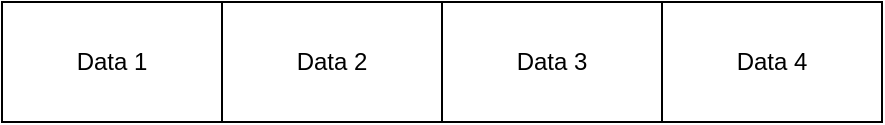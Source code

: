 <mxfile version="15.1.3" type="device"><diagram id="4tnViTYJWfObiRCNro4Q" name="Страница 1"><mxGraphModel dx="852" dy="494" grid="1" gridSize="10" guides="1" tooltips="1" connect="1" arrows="1" fold="1" page="1" pageScale="1" pageWidth="1654" pageHeight="2336" math="0" shadow="0"><root><mxCell id="0"/><mxCell id="1" parent="0"/><mxCell id="_WUgLjIkPsRwc58NQPj6-1" value="Data 1" style="rounded=0;whiteSpace=wrap;html=1;" vertex="1" parent="1"><mxGeometry x="70" y="70" width="110" height="60" as="geometry"/></mxCell><mxCell id="_WUgLjIkPsRwc58NQPj6-2" value="Data 2" style="rounded=0;whiteSpace=wrap;html=1;" vertex="1" parent="1"><mxGeometry x="180" y="70" width="110" height="60" as="geometry"/></mxCell><mxCell id="_WUgLjIkPsRwc58NQPj6-3" value="Data 3" style="rounded=0;whiteSpace=wrap;html=1;" vertex="1" parent="1"><mxGeometry x="290" y="70" width="110" height="60" as="geometry"/></mxCell><mxCell id="_WUgLjIkPsRwc58NQPj6-4" value="Data 4" style="rounded=0;whiteSpace=wrap;html=1;" vertex="1" parent="1"><mxGeometry x="400" y="70" width="110" height="60" as="geometry"/></mxCell></root></mxGraphModel></diagram></mxfile>